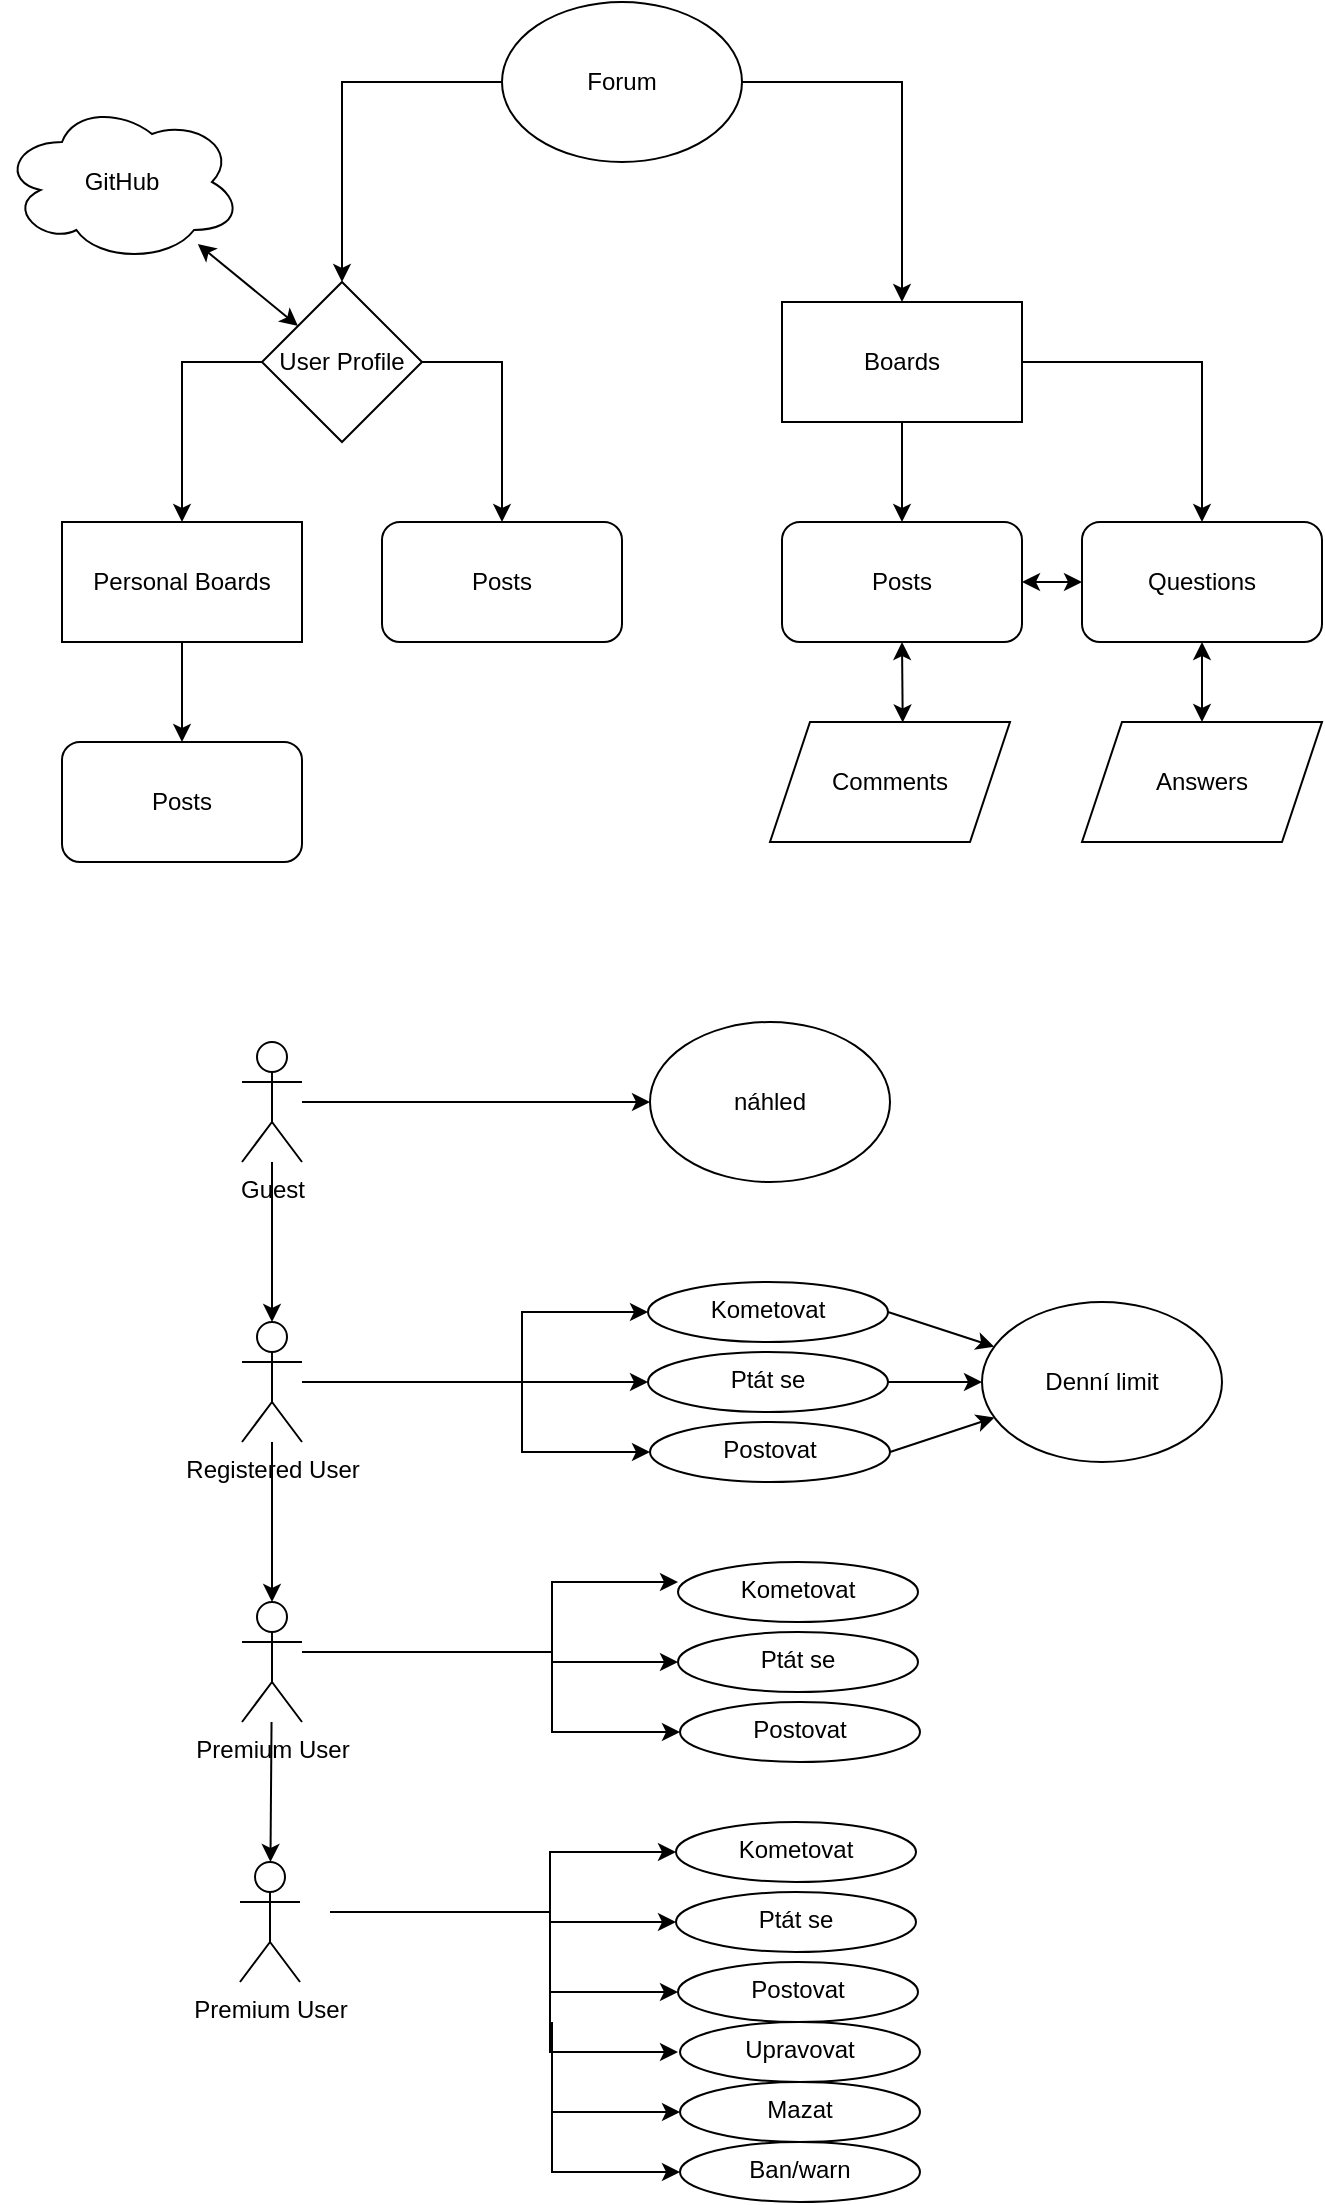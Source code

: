 <mxfile version="20.5.1" type="github">
  <diagram id="B-GyxHuO2gFk_xQ3-BS0" name="Page-1">
    <mxGraphModel dx="688" dy="394" grid="1" gridSize="10" guides="1" tooltips="1" connect="1" arrows="1" fold="1" page="1" pageScale="1" pageWidth="827" pageHeight="1169" math="0" shadow="0">
      <root>
        <mxCell id="0" />
        <mxCell id="1" parent="0" />
        <mxCell id="4lY4Kio69I_OR-ASVbmm-7" value="Forum" style="ellipse;whiteSpace=wrap;html=1;" parent="1" vertex="1">
          <mxGeometry x="280" y="40" width="120" height="80" as="geometry" />
        </mxCell>
        <mxCell id="4lY4Kio69I_OR-ASVbmm-10" value="Personal Boards" style="rounded=0;whiteSpace=wrap;html=1;" parent="1" vertex="1">
          <mxGeometry x="60" y="300" width="120" height="60" as="geometry" />
        </mxCell>
        <mxCell id="4lY4Kio69I_OR-ASVbmm-13" value="Posts" style="rounded=1;whiteSpace=wrap;html=1;" parent="1" vertex="1">
          <mxGeometry x="60" y="410" width="120" height="60" as="geometry" />
        </mxCell>
        <mxCell id="4lY4Kio69I_OR-ASVbmm-15" value="" style="endArrow=classic;html=1;rounded=0;exitX=0.5;exitY=1;exitDx=0;exitDy=0;" parent="1" source="4lY4Kio69I_OR-ASVbmm-10" target="4lY4Kio69I_OR-ASVbmm-13" edge="1">
          <mxGeometry width="50" height="50" relative="1" as="geometry">
            <mxPoint x="280" y="310" as="sourcePoint" />
            <mxPoint x="330" y="260" as="targetPoint" />
          </mxGeometry>
        </mxCell>
        <mxCell id="4lY4Kio69I_OR-ASVbmm-16" value="" style="endArrow=classic;html=1;rounded=0;entryX=0.5;entryY=0;entryDx=0;entryDy=0;exitX=0;exitY=0.5;exitDx=0;exitDy=0;" parent="1" source="4lY4Kio69I_OR-ASVbmm-18" target="4lY4Kio69I_OR-ASVbmm-10" edge="1">
          <mxGeometry width="50" height="50" relative="1" as="geometry">
            <mxPoint x="180" y="236" as="sourcePoint" />
            <mxPoint x="330" y="260" as="targetPoint" />
            <Array as="points">
              <mxPoint x="120" y="220" />
            </Array>
          </mxGeometry>
        </mxCell>
        <mxCell id="4lY4Kio69I_OR-ASVbmm-17" value="" style="endArrow=classic;html=1;rounded=0;" parent="1" source="4lY4Kio69I_OR-ASVbmm-7" target="4lY4Kio69I_OR-ASVbmm-18" edge="1">
          <mxGeometry width="50" height="50" relative="1" as="geometry">
            <mxPoint x="280" y="310" as="sourcePoint" />
            <mxPoint x="196.071" y="190" as="targetPoint" />
            <Array as="points">
              <mxPoint x="200" y="80" />
            </Array>
          </mxGeometry>
        </mxCell>
        <mxCell id="4lY4Kio69I_OR-ASVbmm-18" value="User Profile" style="rhombus;whiteSpace=wrap;html=1;" parent="1" vertex="1">
          <mxGeometry x="160" y="180" width="80" height="80" as="geometry" />
        </mxCell>
        <mxCell id="4lY4Kio69I_OR-ASVbmm-19" value="Posts" style="rounded=1;whiteSpace=wrap;html=1;" parent="1" vertex="1">
          <mxGeometry x="220" y="300" width="120" height="60" as="geometry" />
        </mxCell>
        <mxCell id="4lY4Kio69I_OR-ASVbmm-20" value="" style="endArrow=classic;html=1;rounded=0;exitX=1;exitY=0.5;exitDx=0;exitDy=0;entryX=0.5;entryY=0;entryDx=0;entryDy=0;" parent="1" source="4lY4Kio69I_OR-ASVbmm-18" target="4lY4Kio69I_OR-ASVbmm-19" edge="1">
          <mxGeometry width="50" height="50" relative="1" as="geometry">
            <mxPoint x="130" y="370" as="sourcePoint" />
            <mxPoint x="130" y="420" as="targetPoint" />
            <Array as="points">
              <mxPoint x="280" y="220" />
            </Array>
          </mxGeometry>
        </mxCell>
        <mxCell id="4lY4Kio69I_OR-ASVbmm-23" value="Boards" style="rounded=0;whiteSpace=wrap;html=1;" parent="1" vertex="1">
          <mxGeometry x="420" y="190" width="120" height="60" as="geometry" />
        </mxCell>
        <mxCell id="4lY4Kio69I_OR-ASVbmm-24" value="Posts" style="rounded=1;whiteSpace=wrap;html=1;" parent="1" vertex="1">
          <mxGeometry x="420" y="300" width="120" height="60" as="geometry" />
        </mxCell>
        <mxCell id="4lY4Kio69I_OR-ASVbmm-25" value="" style="endArrow=classic;html=1;rounded=0;exitX=0.5;exitY=1;exitDx=0;exitDy=0;entryX=0.5;entryY=0;entryDx=0;entryDy=0;" parent="1" source="4lY4Kio69I_OR-ASVbmm-23" target="4lY4Kio69I_OR-ASVbmm-24" edge="1">
          <mxGeometry width="50" height="50" relative="1" as="geometry">
            <mxPoint x="620" y="170" as="sourcePoint" />
            <mxPoint x="670" y="120" as="targetPoint" />
          </mxGeometry>
        </mxCell>
        <mxCell id="4lY4Kio69I_OR-ASVbmm-26" value="" style="endArrow=classic;html=1;rounded=0;entryX=0.5;entryY=0;entryDx=0;entryDy=0;exitX=1;exitY=0.5;exitDx=0;exitDy=0;" parent="1" source="4lY4Kio69I_OR-ASVbmm-7" target="4lY4Kio69I_OR-ASVbmm-23" edge="1">
          <mxGeometry width="50" height="50" relative="1" as="geometry">
            <mxPoint x="500.0" y="80" as="sourcePoint" />
            <mxPoint x="670" y="120" as="targetPoint" />
            <Array as="points">
              <mxPoint x="480" y="80" />
            </Array>
          </mxGeometry>
        </mxCell>
        <mxCell id="4lY4Kio69I_OR-ASVbmm-28" value="Questions" style="rounded=1;whiteSpace=wrap;html=1;" parent="1" vertex="1">
          <mxGeometry x="570" y="300" width="120" height="60" as="geometry" />
        </mxCell>
        <mxCell id="4lY4Kio69I_OR-ASVbmm-29" value="" style="endArrow=classic;html=1;rounded=0;entryX=0.5;entryY=0;entryDx=0;entryDy=0;" parent="1" target="4lY4Kio69I_OR-ASVbmm-28" edge="1">
          <mxGeometry width="50" height="50" relative="1" as="geometry">
            <mxPoint x="540" y="220" as="sourcePoint" />
            <mxPoint x="340" y="280" as="targetPoint" />
            <Array as="points">
              <mxPoint x="630" y="220" />
            </Array>
          </mxGeometry>
        </mxCell>
        <mxCell id="4lY4Kio69I_OR-ASVbmm-30" value="Comments" style="shape=parallelogram;perimeter=parallelogramPerimeter;whiteSpace=wrap;html=1;fixedSize=1;" parent="1" vertex="1">
          <mxGeometry x="414" y="400" width="120" height="60" as="geometry" />
        </mxCell>
        <mxCell id="4lY4Kio69I_OR-ASVbmm-31" value="" style="endArrow=classic;startArrow=classic;html=1;rounded=0;exitX=0.553;exitY=0.004;exitDx=0;exitDy=0;entryX=0.5;entryY=1;entryDx=0;entryDy=0;exitPerimeter=0;" parent="1" source="4lY4Kio69I_OR-ASVbmm-30" target="4lY4Kio69I_OR-ASVbmm-24" edge="1">
          <mxGeometry width="50" height="50" relative="1" as="geometry">
            <mxPoint x="380" y="370" as="sourcePoint" />
            <mxPoint x="430" y="320" as="targetPoint" />
          </mxGeometry>
        </mxCell>
        <mxCell id="4lY4Kio69I_OR-ASVbmm-32" value="Answers" style="shape=parallelogram;perimeter=parallelogramPerimeter;whiteSpace=wrap;html=1;fixedSize=1;" parent="1" vertex="1">
          <mxGeometry x="570" y="400" width="120" height="60" as="geometry" />
        </mxCell>
        <mxCell id="4lY4Kio69I_OR-ASVbmm-33" value="" style="endArrow=classic;startArrow=classic;html=1;rounded=0;entryX=0.5;entryY=1;entryDx=0;entryDy=0;" parent="1" source="4lY4Kio69I_OR-ASVbmm-32" target="4lY4Kio69I_OR-ASVbmm-28" edge="1">
          <mxGeometry width="50" height="50" relative="1" as="geometry">
            <mxPoint x="490.36" y="410.24" as="sourcePoint" />
            <mxPoint x="490" y="370" as="targetPoint" />
          </mxGeometry>
        </mxCell>
        <mxCell id="4lY4Kio69I_OR-ASVbmm-34" value="" style="endArrow=classic;startArrow=classic;html=1;rounded=0;entryX=0;entryY=0.5;entryDx=0;entryDy=0;exitX=1;exitY=0.5;exitDx=0;exitDy=0;" parent="1" source="4lY4Kio69I_OR-ASVbmm-24" target="4lY4Kio69I_OR-ASVbmm-28" edge="1">
          <mxGeometry width="50" height="50" relative="1" as="geometry">
            <mxPoint x="380" y="370" as="sourcePoint" />
            <mxPoint x="430" y="320" as="targetPoint" />
          </mxGeometry>
        </mxCell>
        <mxCell id="4lY4Kio69I_OR-ASVbmm-35" value="GitHub" style="ellipse;shape=cloud;whiteSpace=wrap;html=1;" parent="1" vertex="1">
          <mxGeometry x="30" y="90" width="120" height="80" as="geometry" />
        </mxCell>
        <mxCell id="4lY4Kio69I_OR-ASVbmm-37" value="" style="endArrow=classic;startArrow=classic;html=1;rounded=0;" parent="1" source="4lY4Kio69I_OR-ASVbmm-18" target="4lY4Kio69I_OR-ASVbmm-35" edge="1">
          <mxGeometry width="50" height="50" relative="1" as="geometry">
            <mxPoint x="200" y="220" as="sourcePoint" />
            <mxPoint x="380" y="270" as="targetPoint" />
          </mxGeometry>
        </mxCell>
        <mxCell id="w99t1GycE9zQLhxh5EwA-12" value="" style="edgeStyle=orthogonalEdgeStyle;rounded=0;orthogonalLoop=1;jettySize=auto;html=1;" edge="1" parent="1" source="w99t1GycE9zQLhxh5EwA-1" target="w99t1GycE9zQLhxh5EwA-11">
          <mxGeometry relative="1" as="geometry" />
        </mxCell>
        <mxCell id="w99t1GycE9zQLhxh5EwA-1" value="Guest" style="shape=umlActor;verticalLabelPosition=bottom;verticalAlign=top;html=1;outlineConnect=0;" vertex="1" parent="1">
          <mxGeometry x="150" y="560" width="30" height="60" as="geometry" />
        </mxCell>
        <mxCell id="w99t1GycE9zQLhxh5EwA-4" value="náhled" style="ellipse;whiteSpace=wrap;html=1;" vertex="1" parent="1">
          <mxGeometry x="354" y="550" width="120" height="80" as="geometry" />
        </mxCell>
        <mxCell id="w99t1GycE9zQLhxh5EwA-10" value="" style="endArrow=classic;html=1;rounded=0;" edge="1" parent="1" source="w99t1GycE9zQLhxh5EwA-1" target="w99t1GycE9zQLhxh5EwA-4">
          <mxGeometry width="50" height="50" relative="1" as="geometry">
            <mxPoint x="280" y="670" as="sourcePoint" />
            <mxPoint x="330" y="620" as="targetPoint" />
          </mxGeometry>
        </mxCell>
        <mxCell id="w99t1GycE9zQLhxh5EwA-14" value="" style="edgeStyle=orthogonalEdgeStyle;rounded=0;orthogonalLoop=1;jettySize=auto;html=1;" edge="1" parent="1" source="w99t1GycE9zQLhxh5EwA-11" target="w99t1GycE9zQLhxh5EwA-13">
          <mxGeometry relative="1" as="geometry" />
        </mxCell>
        <mxCell id="w99t1GycE9zQLhxh5EwA-16" value="" style="edgeStyle=orthogonalEdgeStyle;rounded=0;orthogonalLoop=1;jettySize=auto;html=1;entryX=0;entryY=0.5;entryDx=0;entryDy=0;" edge="1" parent="1" source="w99t1GycE9zQLhxh5EwA-11" target="w99t1GycE9zQLhxh5EwA-15">
          <mxGeometry relative="1" as="geometry">
            <Array as="points">
              <mxPoint x="165" y="730" />
              <mxPoint x="290" y="730" />
              <mxPoint x="290" y="685" />
            </Array>
          </mxGeometry>
        </mxCell>
        <mxCell id="w99t1GycE9zQLhxh5EwA-11" value="Registered User" style="shape=umlActor;verticalLabelPosition=bottom;verticalAlign=top;html=1;outlineConnect=0;" vertex="1" parent="1">
          <mxGeometry x="150" y="700" width="30" height="60" as="geometry" />
        </mxCell>
        <mxCell id="w99t1GycE9zQLhxh5EwA-13" value="Premium User" style="shape=umlActor;verticalLabelPosition=bottom;verticalAlign=top;html=1;outlineConnect=0;" vertex="1" parent="1">
          <mxGeometry x="150" y="840" width="30" height="60" as="geometry" />
        </mxCell>
        <mxCell id="w99t1GycE9zQLhxh5EwA-15" value="Kometovat" style="ellipse;whiteSpace=wrap;html=1;verticalAlign=top;" vertex="1" parent="1">
          <mxGeometry x="353" y="680" width="120" height="30" as="geometry" />
        </mxCell>
        <mxCell id="w99t1GycE9zQLhxh5EwA-19" value="Ptát se" style="ellipse;whiteSpace=wrap;html=1;verticalAlign=top;" vertex="1" parent="1">
          <mxGeometry x="353" y="715" width="120" height="30" as="geometry" />
        </mxCell>
        <mxCell id="w99t1GycE9zQLhxh5EwA-20" value="" style="endArrow=classic;html=1;rounded=0;entryX=0;entryY=0.5;entryDx=0;entryDy=0;" edge="1" parent="1" target="w99t1GycE9zQLhxh5EwA-19">
          <mxGeometry width="50" height="50" relative="1" as="geometry">
            <mxPoint x="290" y="730" as="sourcePoint" />
            <mxPoint x="370" y="810" as="targetPoint" />
          </mxGeometry>
        </mxCell>
        <mxCell id="w99t1GycE9zQLhxh5EwA-21" value="Postovat" style="ellipse;whiteSpace=wrap;html=1;verticalAlign=top;" vertex="1" parent="1">
          <mxGeometry x="354" y="750" width="120" height="30" as="geometry" />
        </mxCell>
        <mxCell id="w99t1GycE9zQLhxh5EwA-22" value="" style="endArrow=classic;html=1;rounded=0;entryX=0;entryY=0.5;entryDx=0;entryDy=0;" edge="1" parent="1" target="w99t1GycE9zQLhxh5EwA-21">
          <mxGeometry width="50" height="50" relative="1" as="geometry">
            <mxPoint x="290" y="720" as="sourcePoint" />
            <mxPoint x="390" y="740" as="targetPoint" />
            <Array as="points">
              <mxPoint x="290" y="765" />
            </Array>
          </mxGeometry>
        </mxCell>
        <mxCell id="w99t1GycE9zQLhxh5EwA-23" value="" style="endArrow=classic;html=1;rounded=0;exitX=1;exitY=0.5;exitDx=0;exitDy=0;entryX=0;entryY=0.5;entryDx=0;entryDy=0;" edge="1" parent="1" source="w99t1GycE9zQLhxh5EwA-19" target="w99t1GycE9zQLhxh5EwA-26">
          <mxGeometry width="50" height="50" relative="1" as="geometry">
            <mxPoint x="340" y="880" as="sourcePoint" />
            <mxPoint x="640" y="780" as="targetPoint" />
          </mxGeometry>
        </mxCell>
        <mxCell id="w99t1GycE9zQLhxh5EwA-24" value="" style="endArrow=classic;html=1;rounded=0;exitX=1;exitY=0.5;exitDx=0;exitDy=0;" edge="1" parent="1" source="w99t1GycE9zQLhxh5EwA-21" target="w99t1GycE9zQLhxh5EwA-26">
          <mxGeometry width="50" height="50" relative="1" as="geometry">
            <mxPoint x="340" y="880" as="sourcePoint" />
            <mxPoint x="640" y="780" as="targetPoint" />
            <Array as="points" />
          </mxGeometry>
        </mxCell>
        <mxCell id="w99t1GycE9zQLhxh5EwA-25" value="" style="endArrow=classic;html=1;rounded=0;exitX=1;exitY=0.5;exitDx=0;exitDy=0;startArrow=none;" edge="1" parent="1" source="w99t1GycE9zQLhxh5EwA-15" target="w99t1GycE9zQLhxh5EwA-26">
          <mxGeometry width="50" height="50" relative="1" as="geometry">
            <mxPoint x="340" y="880" as="sourcePoint" />
            <mxPoint x="640" y="780" as="targetPoint" />
            <Array as="points" />
          </mxGeometry>
        </mxCell>
        <mxCell id="w99t1GycE9zQLhxh5EwA-26" value="Denní limit" style="ellipse;whiteSpace=wrap;html=1;" vertex="1" parent="1">
          <mxGeometry x="520" y="690" width="120" height="80" as="geometry" />
        </mxCell>
        <mxCell id="w99t1GycE9zQLhxh5EwA-39" value="Kometovat" style="ellipse;whiteSpace=wrap;html=1;verticalAlign=top;" vertex="1" parent="1">
          <mxGeometry x="368" y="820" width="120" height="30" as="geometry" />
        </mxCell>
        <mxCell id="w99t1GycE9zQLhxh5EwA-40" value="Ptát se" style="ellipse;whiteSpace=wrap;html=1;verticalAlign=top;" vertex="1" parent="1">
          <mxGeometry x="368" y="855" width="120" height="30" as="geometry" />
        </mxCell>
        <mxCell id="w99t1GycE9zQLhxh5EwA-41" value="" style="endArrow=classic;html=1;rounded=0;entryX=0;entryY=0.5;entryDx=0;entryDy=0;" edge="1" parent="1" target="w99t1GycE9zQLhxh5EwA-40">
          <mxGeometry width="50" height="50" relative="1" as="geometry">
            <mxPoint x="305" y="870" as="sourcePoint" />
            <mxPoint x="385" y="950" as="targetPoint" />
          </mxGeometry>
        </mxCell>
        <mxCell id="w99t1GycE9zQLhxh5EwA-42" value="Postovat" style="ellipse;whiteSpace=wrap;html=1;verticalAlign=top;" vertex="1" parent="1">
          <mxGeometry x="369" y="890" width="120" height="30" as="geometry" />
        </mxCell>
        <mxCell id="w99t1GycE9zQLhxh5EwA-43" value="" style="endArrow=classic;html=1;rounded=0;entryX=0;entryY=0.5;entryDx=0;entryDy=0;" edge="1" parent="1" target="w99t1GycE9zQLhxh5EwA-42">
          <mxGeometry width="50" height="50" relative="1" as="geometry">
            <mxPoint x="305" y="860" as="sourcePoint" />
            <mxPoint x="405" y="880" as="targetPoint" />
            <Array as="points">
              <mxPoint x="305" y="905" />
            </Array>
          </mxGeometry>
        </mxCell>
        <mxCell id="w99t1GycE9zQLhxh5EwA-48" value="" style="edgeStyle=orthogonalEdgeStyle;rounded=0;orthogonalLoop=1;jettySize=auto;html=1;entryX=0;entryY=0.5;entryDx=0;entryDy=0;" edge="1" parent="1">
          <mxGeometry relative="1" as="geometry">
            <mxPoint x="195" y="865" as="sourcePoint" />
            <mxPoint x="368" y="830" as="targetPoint" />
            <Array as="points">
              <mxPoint x="180" y="865" />
              <mxPoint x="305" y="865" />
              <mxPoint x="305" y="820" />
            </Array>
          </mxGeometry>
        </mxCell>
        <mxCell id="w99t1GycE9zQLhxh5EwA-49" value="Premium User" style="shape=umlActor;verticalLabelPosition=bottom;verticalAlign=top;html=1;outlineConnect=0;" vertex="1" parent="1">
          <mxGeometry x="149" y="970" width="30" height="60" as="geometry" />
        </mxCell>
        <mxCell id="w99t1GycE9zQLhxh5EwA-50" value="Ptát se" style="ellipse;whiteSpace=wrap;html=1;verticalAlign=top;" vertex="1" parent="1">
          <mxGeometry x="367" y="985" width="120" height="30" as="geometry" />
        </mxCell>
        <mxCell id="w99t1GycE9zQLhxh5EwA-51" value="" style="endArrow=classic;html=1;rounded=0;entryX=0;entryY=0.5;entryDx=0;entryDy=0;" edge="1" parent="1" target="w99t1GycE9zQLhxh5EwA-50">
          <mxGeometry width="50" height="50" relative="1" as="geometry">
            <mxPoint x="304" y="1000" as="sourcePoint" />
            <mxPoint x="384" y="1080" as="targetPoint" />
          </mxGeometry>
        </mxCell>
        <mxCell id="w99t1GycE9zQLhxh5EwA-52" value="Postovat" style="ellipse;whiteSpace=wrap;html=1;verticalAlign=top;" vertex="1" parent="1">
          <mxGeometry x="368" y="1020" width="120" height="30" as="geometry" />
        </mxCell>
        <mxCell id="w99t1GycE9zQLhxh5EwA-53" value="" style="endArrow=classic;html=1;rounded=0;entryX=0;entryY=0.5;entryDx=0;entryDy=0;" edge="1" parent="1" target="w99t1GycE9zQLhxh5EwA-52">
          <mxGeometry width="50" height="50" relative="1" as="geometry">
            <mxPoint x="304" y="990" as="sourcePoint" />
            <mxPoint x="404" y="1010" as="targetPoint" />
            <Array as="points">
              <mxPoint x="304" y="1035" />
            </Array>
          </mxGeometry>
        </mxCell>
        <mxCell id="w99t1GycE9zQLhxh5EwA-54" value="" style="edgeStyle=orthogonalEdgeStyle;rounded=0;orthogonalLoop=1;jettySize=auto;html=1;entryX=0;entryY=0.5;entryDx=0;entryDy=0;" edge="1" parent="1" target="w99t1GycE9zQLhxh5EwA-56">
          <mxGeometry relative="1" as="geometry">
            <mxPoint x="194" y="995" as="sourcePoint" />
            <mxPoint x="367" y="960" as="targetPoint" />
            <Array as="points">
              <mxPoint x="304" y="995" />
              <mxPoint x="304" y="965" />
            </Array>
          </mxGeometry>
        </mxCell>
        <mxCell id="w99t1GycE9zQLhxh5EwA-55" value="" style="endArrow=classic;html=1;rounded=0;" edge="1" parent="1" source="w99t1GycE9zQLhxh5EwA-13" target="w99t1GycE9zQLhxh5EwA-49">
          <mxGeometry width="50" height="50" relative="1" as="geometry">
            <mxPoint x="300" y="1030" as="sourcePoint" />
            <mxPoint x="350" y="980" as="targetPoint" />
          </mxGeometry>
        </mxCell>
        <mxCell id="w99t1GycE9zQLhxh5EwA-56" value="Kometovat" style="ellipse;whiteSpace=wrap;html=1;verticalAlign=top;" vertex="1" parent="1">
          <mxGeometry x="367" y="950" width="120" height="30" as="geometry" />
        </mxCell>
        <mxCell id="w99t1GycE9zQLhxh5EwA-57" value="Upravovat" style="ellipse;whiteSpace=wrap;html=1;verticalAlign=top;" vertex="1" parent="1">
          <mxGeometry x="369" y="1050" width="120" height="30" as="geometry" />
        </mxCell>
        <mxCell id="w99t1GycE9zQLhxh5EwA-58" value="Mazat" style="ellipse;whiteSpace=wrap;html=1;verticalAlign=top;" vertex="1" parent="1">
          <mxGeometry x="369" y="1080" width="120" height="30" as="geometry" />
        </mxCell>
        <mxCell id="w99t1GycE9zQLhxh5EwA-59" value="Ban/warn" style="ellipse;whiteSpace=wrap;html=1;verticalAlign=top;" vertex="1" parent="1">
          <mxGeometry x="369" y="1110" width="120" height="30" as="geometry" />
        </mxCell>
        <mxCell id="w99t1GycE9zQLhxh5EwA-61" value="" style="endArrow=classic;html=1;rounded=0;entryX=0;entryY=0.5;entryDx=0;entryDy=0;" edge="1" parent="1">
          <mxGeometry width="50" height="50" relative="1" as="geometry">
            <mxPoint x="304.0" y="1020" as="sourcePoint" />
            <mxPoint x="368" y="1065.0" as="targetPoint" />
            <Array as="points">
              <mxPoint x="304" y="1065" />
            </Array>
          </mxGeometry>
        </mxCell>
        <mxCell id="w99t1GycE9zQLhxh5EwA-62" value="" style="endArrow=classic;html=1;rounded=0;entryX=0;entryY=0.5;entryDx=0;entryDy=0;" edge="1" parent="1">
          <mxGeometry width="50" height="50" relative="1" as="geometry">
            <mxPoint x="305.0" y="1050.0" as="sourcePoint" />
            <mxPoint x="369" y="1095.0" as="targetPoint" />
            <Array as="points">
              <mxPoint x="305" y="1095" />
            </Array>
          </mxGeometry>
        </mxCell>
        <mxCell id="w99t1GycE9zQLhxh5EwA-63" value="" style="endArrow=classic;html=1;rounded=0;entryX=0;entryY=0.5;entryDx=0;entryDy=0;" edge="1" parent="1">
          <mxGeometry width="50" height="50" relative="1" as="geometry">
            <mxPoint x="305.0" y="1080.0" as="sourcePoint" />
            <mxPoint x="369" y="1125.0" as="targetPoint" />
            <Array as="points">
              <mxPoint x="305" y="1125" />
            </Array>
          </mxGeometry>
        </mxCell>
      </root>
    </mxGraphModel>
  </diagram>
</mxfile>
